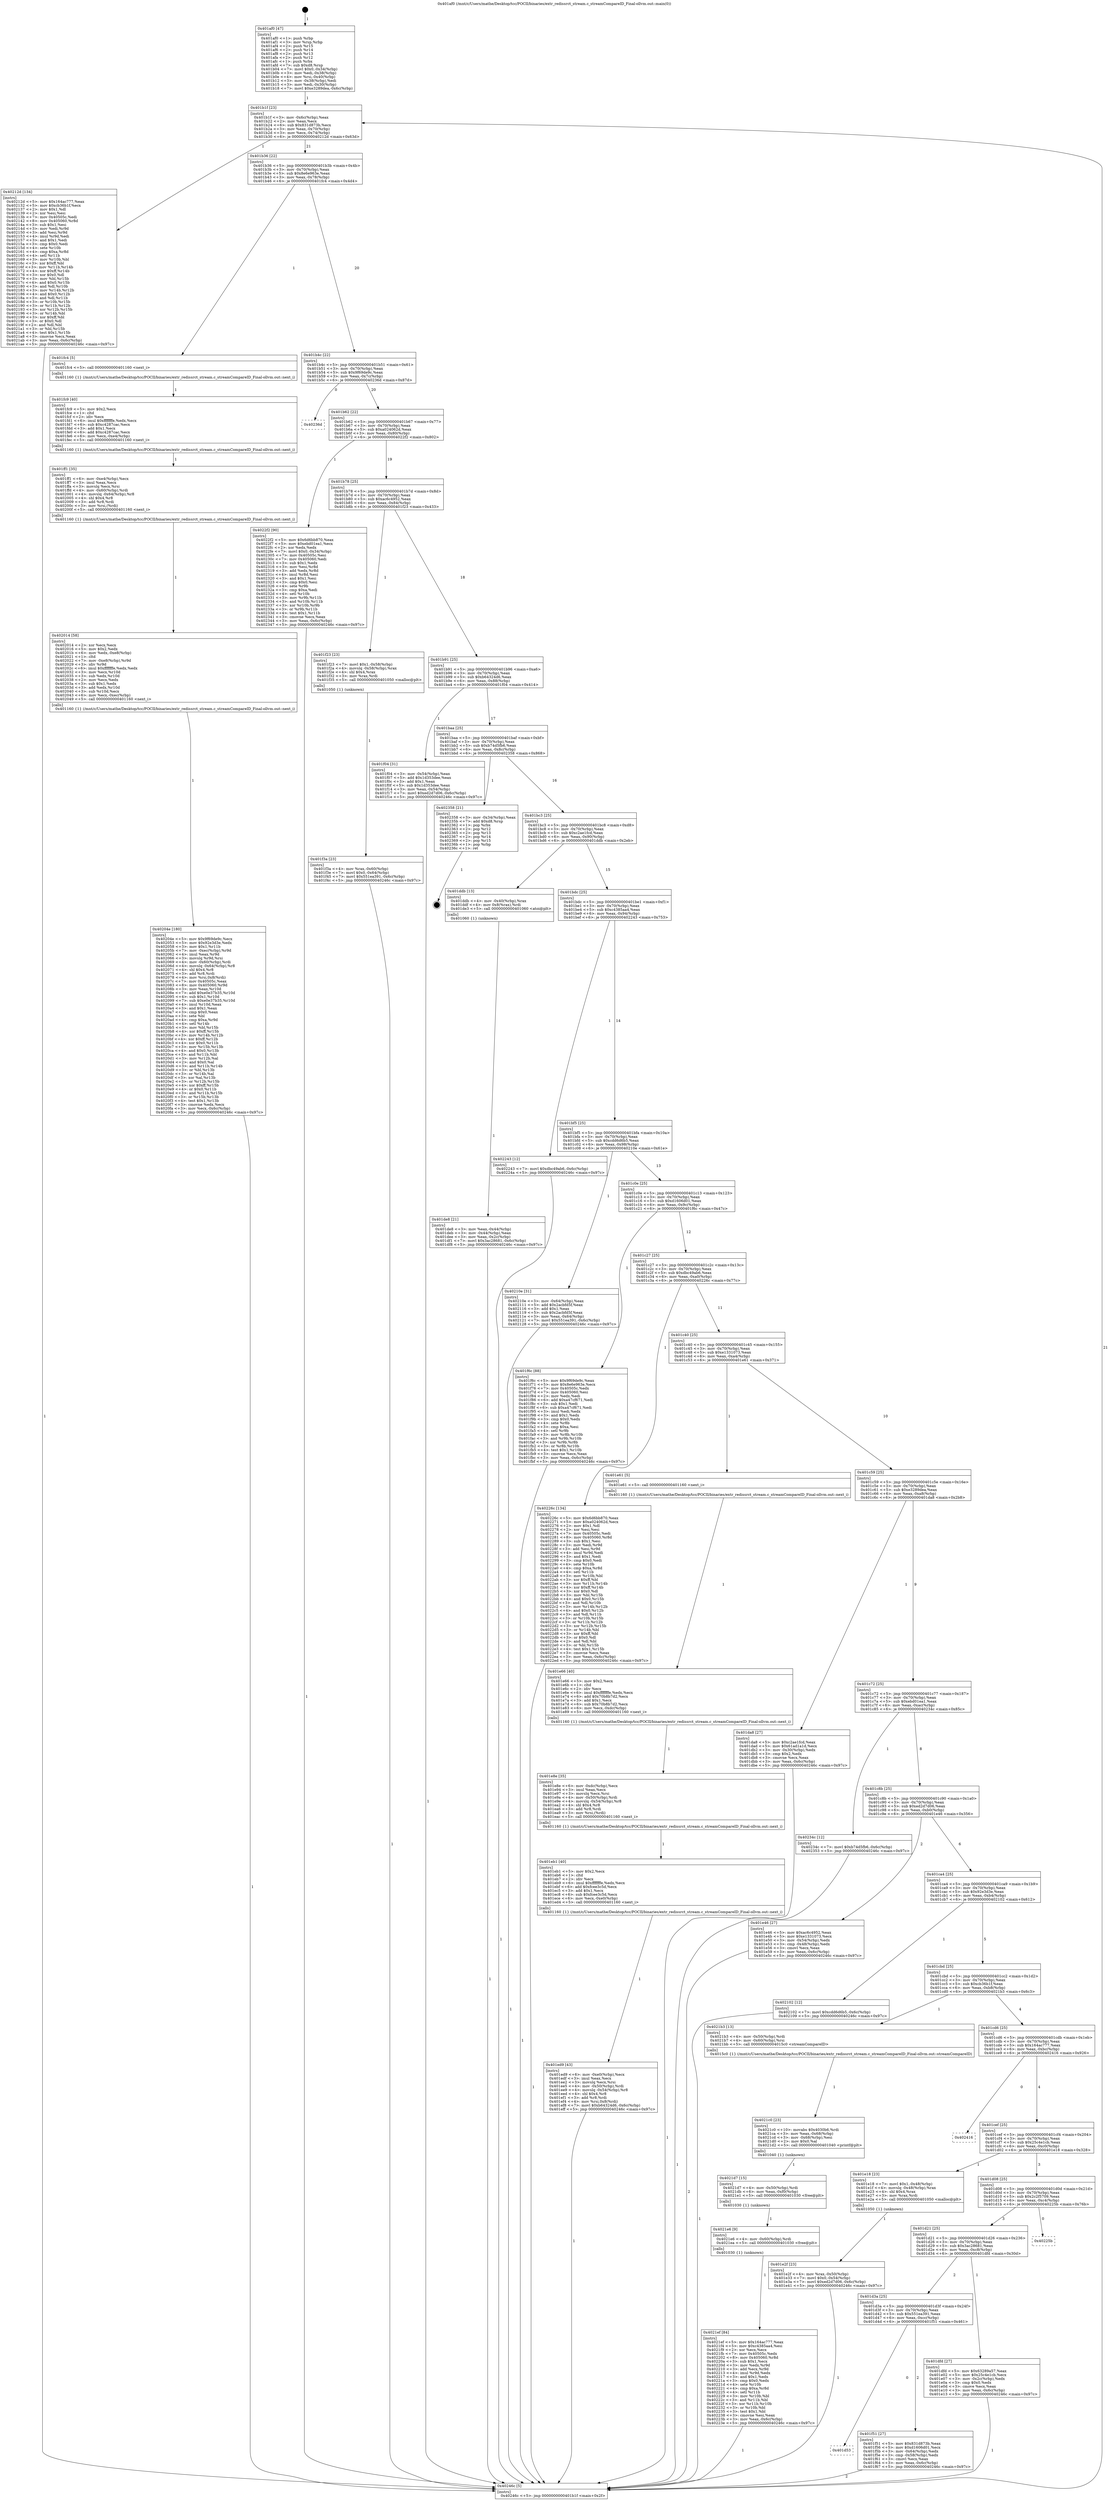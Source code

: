 digraph "0x401af0" {
  label = "0x401af0 (/mnt/c/Users/mathe/Desktop/tcc/POCII/binaries/extr_redissrct_stream.c_streamCompareID_Final-ollvm.out::main(0))"
  labelloc = "t"
  node[shape=record]

  Entry [label="",width=0.3,height=0.3,shape=circle,fillcolor=black,style=filled]
  "0x401b1f" [label="{
     0x401b1f [23]\l
     | [instrs]\l
     &nbsp;&nbsp;0x401b1f \<+3\>: mov -0x6c(%rbp),%eax\l
     &nbsp;&nbsp;0x401b22 \<+2\>: mov %eax,%ecx\l
     &nbsp;&nbsp;0x401b24 \<+6\>: sub $0x831d873b,%ecx\l
     &nbsp;&nbsp;0x401b2a \<+3\>: mov %eax,-0x70(%rbp)\l
     &nbsp;&nbsp;0x401b2d \<+3\>: mov %ecx,-0x74(%rbp)\l
     &nbsp;&nbsp;0x401b30 \<+6\>: je 000000000040212d \<main+0x63d\>\l
  }"]
  "0x40212d" [label="{
     0x40212d [134]\l
     | [instrs]\l
     &nbsp;&nbsp;0x40212d \<+5\>: mov $0x164ac777,%eax\l
     &nbsp;&nbsp;0x402132 \<+5\>: mov $0xcb36b1f,%ecx\l
     &nbsp;&nbsp;0x402137 \<+2\>: mov $0x1,%dl\l
     &nbsp;&nbsp;0x402139 \<+2\>: xor %esi,%esi\l
     &nbsp;&nbsp;0x40213b \<+7\>: mov 0x40505c,%edi\l
     &nbsp;&nbsp;0x402142 \<+8\>: mov 0x405060,%r8d\l
     &nbsp;&nbsp;0x40214a \<+3\>: sub $0x1,%esi\l
     &nbsp;&nbsp;0x40214d \<+3\>: mov %edi,%r9d\l
     &nbsp;&nbsp;0x402150 \<+3\>: add %esi,%r9d\l
     &nbsp;&nbsp;0x402153 \<+4\>: imul %r9d,%edi\l
     &nbsp;&nbsp;0x402157 \<+3\>: and $0x1,%edi\l
     &nbsp;&nbsp;0x40215a \<+3\>: cmp $0x0,%edi\l
     &nbsp;&nbsp;0x40215d \<+4\>: sete %r10b\l
     &nbsp;&nbsp;0x402161 \<+4\>: cmp $0xa,%r8d\l
     &nbsp;&nbsp;0x402165 \<+4\>: setl %r11b\l
     &nbsp;&nbsp;0x402169 \<+3\>: mov %r10b,%bl\l
     &nbsp;&nbsp;0x40216c \<+3\>: xor $0xff,%bl\l
     &nbsp;&nbsp;0x40216f \<+3\>: mov %r11b,%r14b\l
     &nbsp;&nbsp;0x402172 \<+4\>: xor $0xff,%r14b\l
     &nbsp;&nbsp;0x402176 \<+3\>: xor $0x0,%dl\l
     &nbsp;&nbsp;0x402179 \<+3\>: mov %bl,%r15b\l
     &nbsp;&nbsp;0x40217c \<+4\>: and $0x0,%r15b\l
     &nbsp;&nbsp;0x402180 \<+3\>: and %dl,%r10b\l
     &nbsp;&nbsp;0x402183 \<+3\>: mov %r14b,%r12b\l
     &nbsp;&nbsp;0x402186 \<+4\>: and $0x0,%r12b\l
     &nbsp;&nbsp;0x40218a \<+3\>: and %dl,%r11b\l
     &nbsp;&nbsp;0x40218d \<+3\>: or %r10b,%r15b\l
     &nbsp;&nbsp;0x402190 \<+3\>: or %r11b,%r12b\l
     &nbsp;&nbsp;0x402193 \<+3\>: xor %r12b,%r15b\l
     &nbsp;&nbsp;0x402196 \<+3\>: or %r14b,%bl\l
     &nbsp;&nbsp;0x402199 \<+3\>: xor $0xff,%bl\l
     &nbsp;&nbsp;0x40219c \<+3\>: or $0x0,%dl\l
     &nbsp;&nbsp;0x40219f \<+2\>: and %dl,%bl\l
     &nbsp;&nbsp;0x4021a1 \<+3\>: or %bl,%r15b\l
     &nbsp;&nbsp;0x4021a4 \<+4\>: test $0x1,%r15b\l
     &nbsp;&nbsp;0x4021a8 \<+3\>: cmovne %ecx,%eax\l
     &nbsp;&nbsp;0x4021ab \<+3\>: mov %eax,-0x6c(%rbp)\l
     &nbsp;&nbsp;0x4021ae \<+5\>: jmp 000000000040246c \<main+0x97c\>\l
  }"]
  "0x401b36" [label="{
     0x401b36 [22]\l
     | [instrs]\l
     &nbsp;&nbsp;0x401b36 \<+5\>: jmp 0000000000401b3b \<main+0x4b\>\l
     &nbsp;&nbsp;0x401b3b \<+3\>: mov -0x70(%rbp),%eax\l
     &nbsp;&nbsp;0x401b3e \<+5\>: sub $0x8e6e963e,%eax\l
     &nbsp;&nbsp;0x401b43 \<+3\>: mov %eax,-0x78(%rbp)\l
     &nbsp;&nbsp;0x401b46 \<+6\>: je 0000000000401fc4 \<main+0x4d4\>\l
  }"]
  Exit [label="",width=0.3,height=0.3,shape=circle,fillcolor=black,style=filled,peripheries=2]
  "0x401fc4" [label="{
     0x401fc4 [5]\l
     | [instrs]\l
     &nbsp;&nbsp;0x401fc4 \<+5\>: call 0000000000401160 \<next_i\>\l
     | [calls]\l
     &nbsp;&nbsp;0x401160 \{1\} (/mnt/c/Users/mathe/Desktop/tcc/POCII/binaries/extr_redissrct_stream.c_streamCompareID_Final-ollvm.out::next_i)\l
  }"]
  "0x401b4c" [label="{
     0x401b4c [22]\l
     | [instrs]\l
     &nbsp;&nbsp;0x401b4c \<+5\>: jmp 0000000000401b51 \<main+0x61\>\l
     &nbsp;&nbsp;0x401b51 \<+3\>: mov -0x70(%rbp),%eax\l
     &nbsp;&nbsp;0x401b54 \<+5\>: sub $0x9f69de9c,%eax\l
     &nbsp;&nbsp;0x401b59 \<+3\>: mov %eax,-0x7c(%rbp)\l
     &nbsp;&nbsp;0x401b5c \<+6\>: je 000000000040236d \<main+0x87d\>\l
  }"]
  "0x4021ef" [label="{
     0x4021ef [84]\l
     | [instrs]\l
     &nbsp;&nbsp;0x4021ef \<+5\>: mov $0x164ac777,%eax\l
     &nbsp;&nbsp;0x4021f4 \<+5\>: mov $0xc4385aa4,%esi\l
     &nbsp;&nbsp;0x4021f9 \<+2\>: xor %ecx,%ecx\l
     &nbsp;&nbsp;0x4021fb \<+7\>: mov 0x40505c,%edx\l
     &nbsp;&nbsp;0x402202 \<+8\>: mov 0x405060,%r8d\l
     &nbsp;&nbsp;0x40220a \<+3\>: sub $0x1,%ecx\l
     &nbsp;&nbsp;0x40220d \<+3\>: mov %edx,%r9d\l
     &nbsp;&nbsp;0x402210 \<+3\>: add %ecx,%r9d\l
     &nbsp;&nbsp;0x402213 \<+4\>: imul %r9d,%edx\l
     &nbsp;&nbsp;0x402217 \<+3\>: and $0x1,%edx\l
     &nbsp;&nbsp;0x40221a \<+3\>: cmp $0x0,%edx\l
     &nbsp;&nbsp;0x40221d \<+4\>: sete %r10b\l
     &nbsp;&nbsp;0x402221 \<+4\>: cmp $0xa,%r8d\l
     &nbsp;&nbsp;0x402225 \<+4\>: setl %r11b\l
     &nbsp;&nbsp;0x402229 \<+3\>: mov %r10b,%bl\l
     &nbsp;&nbsp;0x40222c \<+3\>: and %r11b,%bl\l
     &nbsp;&nbsp;0x40222f \<+3\>: xor %r11b,%r10b\l
     &nbsp;&nbsp;0x402232 \<+3\>: or %r10b,%bl\l
     &nbsp;&nbsp;0x402235 \<+3\>: test $0x1,%bl\l
     &nbsp;&nbsp;0x402238 \<+3\>: cmovne %esi,%eax\l
     &nbsp;&nbsp;0x40223b \<+3\>: mov %eax,-0x6c(%rbp)\l
     &nbsp;&nbsp;0x40223e \<+5\>: jmp 000000000040246c \<main+0x97c\>\l
  }"]
  "0x40236d" [label="{
     0x40236d\l
  }", style=dashed]
  "0x401b62" [label="{
     0x401b62 [22]\l
     | [instrs]\l
     &nbsp;&nbsp;0x401b62 \<+5\>: jmp 0000000000401b67 \<main+0x77\>\l
     &nbsp;&nbsp;0x401b67 \<+3\>: mov -0x70(%rbp),%eax\l
     &nbsp;&nbsp;0x401b6a \<+5\>: sub $0xa024062d,%eax\l
     &nbsp;&nbsp;0x401b6f \<+3\>: mov %eax,-0x80(%rbp)\l
     &nbsp;&nbsp;0x401b72 \<+6\>: je 00000000004022f2 \<main+0x802\>\l
  }"]
  "0x4021e6" [label="{
     0x4021e6 [9]\l
     | [instrs]\l
     &nbsp;&nbsp;0x4021e6 \<+4\>: mov -0x60(%rbp),%rdi\l
     &nbsp;&nbsp;0x4021ea \<+5\>: call 0000000000401030 \<free@plt\>\l
     | [calls]\l
     &nbsp;&nbsp;0x401030 \{1\} (unknown)\l
  }"]
  "0x4022f2" [label="{
     0x4022f2 [90]\l
     | [instrs]\l
     &nbsp;&nbsp;0x4022f2 \<+5\>: mov $0x6d6bb870,%eax\l
     &nbsp;&nbsp;0x4022f7 \<+5\>: mov $0xebd01ea1,%ecx\l
     &nbsp;&nbsp;0x4022fc \<+2\>: xor %edx,%edx\l
     &nbsp;&nbsp;0x4022fe \<+7\>: movl $0x0,-0x34(%rbp)\l
     &nbsp;&nbsp;0x402305 \<+7\>: mov 0x40505c,%esi\l
     &nbsp;&nbsp;0x40230c \<+7\>: mov 0x405060,%edi\l
     &nbsp;&nbsp;0x402313 \<+3\>: sub $0x1,%edx\l
     &nbsp;&nbsp;0x402316 \<+3\>: mov %esi,%r8d\l
     &nbsp;&nbsp;0x402319 \<+3\>: add %edx,%r8d\l
     &nbsp;&nbsp;0x40231c \<+4\>: imul %r8d,%esi\l
     &nbsp;&nbsp;0x402320 \<+3\>: and $0x1,%esi\l
     &nbsp;&nbsp;0x402323 \<+3\>: cmp $0x0,%esi\l
     &nbsp;&nbsp;0x402326 \<+4\>: sete %r9b\l
     &nbsp;&nbsp;0x40232a \<+3\>: cmp $0xa,%edi\l
     &nbsp;&nbsp;0x40232d \<+4\>: setl %r10b\l
     &nbsp;&nbsp;0x402331 \<+3\>: mov %r9b,%r11b\l
     &nbsp;&nbsp;0x402334 \<+3\>: and %r10b,%r11b\l
     &nbsp;&nbsp;0x402337 \<+3\>: xor %r10b,%r9b\l
     &nbsp;&nbsp;0x40233a \<+3\>: or %r9b,%r11b\l
     &nbsp;&nbsp;0x40233d \<+4\>: test $0x1,%r11b\l
     &nbsp;&nbsp;0x402341 \<+3\>: cmovne %ecx,%eax\l
     &nbsp;&nbsp;0x402344 \<+3\>: mov %eax,-0x6c(%rbp)\l
     &nbsp;&nbsp;0x402347 \<+5\>: jmp 000000000040246c \<main+0x97c\>\l
  }"]
  "0x401b78" [label="{
     0x401b78 [25]\l
     | [instrs]\l
     &nbsp;&nbsp;0x401b78 \<+5\>: jmp 0000000000401b7d \<main+0x8d\>\l
     &nbsp;&nbsp;0x401b7d \<+3\>: mov -0x70(%rbp),%eax\l
     &nbsp;&nbsp;0x401b80 \<+5\>: sub $0xac6c4952,%eax\l
     &nbsp;&nbsp;0x401b85 \<+6\>: mov %eax,-0x84(%rbp)\l
     &nbsp;&nbsp;0x401b8b \<+6\>: je 0000000000401f23 \<main+0x433\>\l
  }"]
  "0x4021d7" [label="{
     0x4021d7 [15]\l
     | [instrs]\l
     &nbsp;&nbsp;0x4021d7 \<+4\>: mov -0x50(%rbp),%rdi\l
     &nbsp;&nbsp;0x4021db \<+6\>: mov %eax,-0xf0(%rbp)\l
     &nbsp;&nbsp;0x4021e1 \<+5\>: call 0000000000401030 \<free@plt\>\l
     | [calls]\l
     &nbsp;&nbsp;0x401030 \{1\} (unknown)\l
  }"]
  "0x401f23" [label="{
     0x401f23 [23]\l
     | [instrs]\l
     &nbsp;&nbsp;0x401f23 \<+7\>: movl $0x1,-0x58(%rbp)\l
     &nbsp;&nbsp;0x401f2a \<+4\>: movslq -0x58(%rbp),%rax\l
     &nbsp;&nbsp;0x401f2e \<+4\>: shl $0x4,%rax\l
     &nbsp;&nbsp;0x401f32 \<+3\>: mov %rax,%rdi\l
     &nbsp;&nbsp;0x401f35 \<+5\>: call 0000000000401050 \<malloc@plt\>\l
     | [calls]\l
     &nbsp;&nbsp;0x401050 \{1\} (unknown)\l
  }"]
  "0x401b91" [label="{
     0x401b91 [25]\l
     | [instrs]\l
     &nbsp;&nbsp;0x401b91 \<+5\>: jmp 0000000000401b96 \<main+0xa6\>\l
     &nbsp;&nbsp;0x401b96 \<+3\>: mov -0x70(%rbp),%eax\l
     &nbsp;&nbsp;0x401b99 \<+5\>: sub $0xb64324d6,%eax\l
     &nbsp;&nbsp;0x401b9e \<+6\>: mov %eax,-0x88(%rbp)\l
     &nbsp;&nbsp;0x401ba4 \<+6\>: je 0000000000401f04 \<main+0x414\>\l
  }"]
  "0x4021c0" [label="{
     0x4021c0 [23]\l
     | [instrs]\l
     &nbsp;&nbsp;0x4021c0 \<+10\>: movabs $0x4030b6,%rdi\l
     &nbsp;&nbsp;0x4021ca \<+3\>: mov %eax,-0x68(%rbp)\l
     &nbsp;&nbsp;0x4021cd \<+3\>: mov -0x68(%rbp),%esi\l
     &nbsp;&nbsp;0x4021d0 \<+2\>: mov $0x0,%al\l
     &nbsp;&nbsp;0x4021d2 \<+5\>: call 0000000000401040 \<printf@plt\>\l
     | [calls]\l
     &nbsp;&nbsp;0x401040 \{1\} (unknown)\l
  }"]
  "0x401f04" [label="{
     0x401f04 [31]\l
     | [instrs]\l
     &nbsp;&nbsp;0x401f04 \<+3\>: mov -0x54(%rbp),%eax\l
     &nbsp;&nbsp;0x401f07 \<+5\>: add $0x1d353dee,%eax\l
     &nbsp;&nbsp;0x401f0c \<+3\>: add $0x1,%eax\l
     &nbsp;&nbsp;0x401f0f \<+5\>: sub $0x1d353dee,%eax\l
     &nbsp;&nbsp;0x401f14 \<+3\>: mov %eax,-0x54(%rbp)\l
     &nbsp;&nbsp;0x401f17 \<+7\>: movl $0xed2d7d06,-0x6c(%rbp)\l
     &nbsp;&nbsp;0x401f1e \<+5\>: jmp 000000000040246c \<main+0x97c\>\l
  }"]
  "0x401baa" [label="{
     0x401baa [25]\l
     | [instrs]\l
     &nbsp;&nbsp;0x401baa \<+5\>: jmp 0000000000401baf \<main+0xbf\>\l
     &nbsp;&nbsp;0x401baf \<+3\>: mov -0x70(%rbp),%eax\l
     &nbsp;&nbsp;0x401bb2 \<+5\>: sub $0xb74d5fb6,%eax\l
     &nbsp;&nbsp;0x401bb7 \<+6\>: mov %eax,-0x8c(%rbp)\l
     &nbsp;&nbsp;0x401bbd \<+6\>: je 0000000000402358 \<main+0x868\>\l
  }"]
  "0x40204e" [label="{
     0x40204e [180]\l
     | [instrs]\l
     &nbsp;&nbsp;0x40204e \<+5\>: mov $0x9f69de9c,%ecx\l
     &nbsp;&nbsp;0x402053 \<+5\>: mov $0x92e3d3e,%edx\l
     &nbsp;&nbsp;0x402058 \<+3\>: mov $0x1,%r11b\l
     &nbsp;&nbsp;0x40205b \<+7\>: mov -0xec(%rbp),%r9d\l
     &nbsp;&nbsp;0x402062 \<+4\>: imul %eax,%r9d\l
     &nbsp;&nbsp;0x402066 \<+3\>: movslq %r9d,%rsi\l
     &nbsp;&nbsp;0x402069 \<+4\>: mov -0x60(%rbp),%rdi\l
     &nbsp;&nbsp;0x40206d \<+4\>: movslq -0x64(%rbp),%r8\l
     &nbsp;&nbsp;0x402071 \<+4\>: shl $0x4,%r8\l
     &nbsp;&nbsp;0x402075 \<+3\>: add %r8,%rdi\l
     &nbsp;&nbsp;0x402078 \<+4\>: mov %rsi,0x8(%rdi)\l
     &nbsp;&nbsp;0x40207c \<+7\>: mov 0x40505c,%eax\l
     &nbsp;&nbsp;0x402083 \<+8\>: mov 0x405060,%r9d\l
     &nbsp;&nbsp;0x40208b \<+3\>: mov %eax,%r10d\l
     &nbsp;&nbsp;0x40208e \<+7\>: add $0xe0e37b35,%r10d\l
     &nbsp;&nbsp;0x402095 \<+4\>: sub $0x1,%r10d\l
     &nbsp;&nbsp;0x402099 \<+7\>: sub $0xe0e37b35,%r10d\l
     &nbsp;&nbsp;0x4020a0 \<+4\>: imul %r10d,%eax\l
     &nbsp;&nbsp;0x4020a4 \<+3\>: and $0x1,%eax\l
     &nbsp;&nbsp;0x4020a7 \<+3\>: cmp $0x0,%eax\l
     &nbsp;&nbsp;0x4020aa \<+3\>: sete %bl\l
     &nbsp;&nbsp;0x4020ad \<+4\>: cmp $0xa,%r9d\l
     &nbsp;&nbsp;0x4020b1 \<+4\>: setl %r14b\l
     &nbsp;&nbsp;0x4020b5 \<+3\>: mov %bl,%r15b\l
     &nbsp;&nbsp;0x4020b8 \<+4\>: xor $0xff,%r15b\l
     &nbsp;&nbsp;0x4020bc \<+3\>: mov %r14b,%r12b\l
     &nbsp;&nbsp;0x4020bf \<+4\>: xor $0xff,%r12b\l
     &nbsp;&nbsp;0x4020c3 \<+4\>: xor $0x0,%r11b\l
     &nbsp;&nbsp;0x4020c7 \<+3\>: mov %r15b,%r13b\l
     &nbsp;&nbsp;0x4020ca \<+4\>: and $0x0,%r13b\l
     &nbsp;&nbsp;0x4020ce \<+3\>: and %r11b,%bl\l
     &nbsp;&nbsp;0x4020d1 \<+3\>: mov %r12b,%al\l
     &nbsp;&nbsp;0x4020d4 \<+2\>: and $0x0,%al\l
     &nbsp;&nbsp;0x4020d6 \<+3\>: and %r11b,%r14b\l
     &nbsp;&nbsp;0x4020d9 \<+3\>: or %bl,%r13b\l
     &nbsp;&nbsp;0x4020dc \<+3\>: or %r14b,%al\l
     &nbsp;&nbsp;0x4020df \<+3\>: xor %al,%r13b\l
     &nbsp;&nbsp;0x4020e2 \<+3\>: or %r12b,%r15b\l
     &nbsp;&nbsp;0x4020e5 \<+4\>: xor $0xff,%r15b\l
     &nbsp;&nbsp;0x4020e9 \<+4\>: or $0x0,%r11b\l
     &nbsp;&nbsp;0x4020ed \<+3\>: and %r11b,%r15b\l
     &nbsp;&nbsp;0x4020f0 \<+3\>: or %r15b,%r13b\l
     &nbsp;&nbsp;0x4020f3 \<+4\>: test $0x1,%r13b\l
     &nbsp;&nbsp;0x4020f7 \<+3\>: cmovne %edx,%ecx\l
     &nbsp;&nbsp;0x4020fa \<+3\>: mov %ecx,-0x6c(%rbp)\l
     &nbsp;&nbsp;0x4020fd \<+5\>: jmp 000000000040246c \<main+0x97c\>\l
  }"]
  "0x402358" [label="{
     0x402358 [21]\l
     | [instrs]\l
     &nbsp;&nbsp;0x402358 \<+3\>: mov -0x34(%rbp),%eax\l
     &nbsp;&nbsp;0x40235b \<+7\>: add $0xd8,%rsp\l
     &nbsp;&nbsp;0x402362 \<+1\>: pop %rbx\l
     &nbsp;&nbsp;0x402363 \<+2\>: pop %r12\l
     &nbsp;&nbsp;0x402365 \<+2\>: pop %r13\l
     &nbsp;&nbsp;0x402367 \<+2\>: pop %r14\l
     &nbsp;&nbsp;0x402369 \<+2\>: pop %r15\l
     &nbsp;&nbsp;0x40236b \<+1\>: pop %rbp\l
     &nbsp;&nbsp;0x40236c \<+1\>: ret\l
  }"]
  "0x401bc3" [label="{
     0x401bc3 [25]\l
     | [instrs]\l
     &nbsp;&nbsp;0x401bc3 \<+5\>: jmp 0000000000401bc8 \<main+0xd8\>\l
     &nbsp;&nbsp;0x401bc8 \<+3\>: mov -0x70(%rbp),%eax\l
     &nbsp;&nbsp;0x401bcb \<+5\>: sub $0xc2ae1fcd,%eax\l
     &nbsp;&nbsp;0x401bd0 \<+6\>: mov %eax,-0x90(%rbp)\l
     &nbsp;&nbsp;0x401bd6 \<+6\>: je 0000000000401ddb \<main+0x2eb\>\l
  }"]
  "0x402014" [label="{
     0x402014 [58]\l
     | [instrs]\l
     &nbsp;&nbsp;0x402014 \<+2\>: xor %ecx,%ecx\l
     &nbsp;&nbsp;0x402016 \<+5\>: mov $0x2,%edx\l
     &nbsp;&nbsp;0x40201b \<+6\>: mov %edx,-0xe8(%rbp)\l
     &nbsp;&nbsp;0x402021 \<+1\>: cltd\l
     &nbsp;&nbsp;0x402022 \<+7\>: mov -0xe8(%rbp),%r9d\l
     &nbsp;&nbsp;0x402029 \<+3\>: idiv %r9d\l
     &nbsp;&nbsp;0x40202c \<+6\>: imul $0xfffffffe,%edx,%edx\l
     &nbsp;&nbsp;0x402032 \<+3\>: mov %ecx,%r10d\l
     &nbsp;&nbsp;0x402035 \<+3\>: sub %edx,%r10d\l
     &nbsp;&nbsp;0x402038 \<+2\>: mov %ecx,%edx\l
     &nbsp;&nbsp;0x40203a \<+3\>: sub $0x1,%edx\l
     &nbsp;&nbsp;0x40203d \<+3\>: add %edx,%r10d\l
     &nbsp;&nbsp;0x402040 \<+3\>: sub %r10d,%ecx\l
     &nbsp;&nbsp;0x402043 \<+6\>: mov %ecx,-0xec(%rbp)\l
     &nbsp;&nbsp;0x402049 \<+5\>: call 0000000000401160 \<next_i\>\l
     | [calls]\l
     &nbsp;&nbsp;0x401160 \{1\} (/mnt/c/Users/mathe/Desktop/tcc/POCII/binaries/extr_redissrct_stream.c_streamCompareID_Final-ollvm.out::next_i)\l
  }"]
  "0x401ddb" [label="{
     0x401ddb [13]\l
     | [instrs]\l
     &nbsp;&nbsp;0x401ddb \<+4\>: mov -0x40(%rbp),%rax\l
     &nbsp;&nbsp;0x401ddf \<+4\>: mov 0x8(%rax),%rdi\l
     &nbsp;&nbsp;0x401de3 \<+5\>: call 0000000000401060 \<atoi@plt\>\l
     | [calls]\l
     &nbsp;&nbsp;0x401060 \{1\} (unknown)\l
  }"]
  "0x401bdc" [label="{
     0x401bdc [25]\l
     | [instrs]\l
     &nbsp;&nbsp;0x401bdc \<+5\>: jmp 0000000000401be1 \<main+0xf1\>\l
     &nbsp;&nbsp;0x401be1 \<+3\>: mov -0x70(%rbp),%eax\l
     &nbsp;&nbsp;0x401be4 \<+5\>: sub $0xc4385aa4,%eax\l
     &nbsp;&nbsp;0x401be9 \<+6\>: mov %eax,-0x94(%rbp)\l
     &nbsp;&nbsp;0x401bef \<+6\>: je 0000000000402243 \<main+0x753\>\l
  }"]
  "0x401ff1" [label="{
     0x401ff1 [35]\l
     | [instrs]\l
     &nbsp;&nbsp;0x401ff1 \<+6\>: mov -0xe4(%rbp),%ecx\l
     &nbsp;&nbsp;0x401ff7 \<+3\>: imul %eax,%ecx\l
     &nbsp;&nbsp;0x401ffa \<+3\>: movslq %ecx,%rsi\l
     &nbsp;&nbsp;0x401ffd \<+4\>: mov -0x60(%rbp),%rdi\l
     &nbsp;&nbsp;0x402001 \<+4\>: movslq -0x64(%rbp),%r8\l
     &nbsp;&nbsp;0x402005 \<+4\>: shl $0x4,%r8\l
     &nbsp;&nbsp;0x402009 \<+3\>: add %r8,%rdi\l
     &nbsp;&nbsp;0x40200c \<+3\>: mov %rsi,(%rdi)\l
     &nbsp;&nbsp;0x40200f \<+5\>: call 0000000000401160 \<next_i\>\l
     | [calls]\l
     &nbsp;&nbsp;0x401160 \{1\} (/mnt/c/Users/mathe/Desktop/tcc/POCII/binaries/extr_redissrct_stream.c_streamCompareID_Final-ollvm.out::next_i)\l
  }"]
  "0x402243" [label="{
     0x402243 [12]\l
     | [instrs]\l
     &nbsp;&nbsp;0x402243 \<+7\>: movl $0xdbc49ab6,-0x6c(%rbp)\l
     &nbsp;&nbsp;0x40224a \<+5\>: jmp 000000000040246c \<main+0x97c\>\l
  }"]
  "0x401bf5" [label="{
     0x401bf5 [25]\l
     | [instrs]\l
     &nbsp;&nbsp;0x401bf5 \<+5\>: jmp 0000000000401bfa \<main+0x10a\>\l
     &nbsp;&nbsp;0x401bfa \<+3\>: mov -0x70(%rbp),%eax\l
     &nbsp;&nbsp;0x401bfd \<+5\>: sub $0xcdd6d6b5,%eax\l
     &nbsp;&nbsp;0x401c02 \<+6\>: mov %eax,-0x98(%rbp)\l
     &nbsp;&nbsp;0x401c08 \<+6\>: je 000000000040210e \<main+0x61e\>\l
  }"]
  "0x401fc9" [label="{
     0x401fc9 [40]\l
     | [instrs]\l
     &nbsp;&nbsp;0x401fc9 \<+5\>: mov $0x2,%ecx\l
     &nbsp;&nbsp;0x401fce \<+1\>: cltd\l
     &nbsp;&nbsp;0x401fcf \<+2\>: idiv %ecx\l
     &nbsp;&nbsp;0x401fd1 \<+6\>: imul $0xfffffffe,%edx,%ecx\l
     &nbsp;&nbsp;0x401fd7 \<+6\>: sub $0xc4287cac,%ecx\l
     &nbsp;&nbsp;0x401fdd \<+3\>: add $0x1,%ecx\l
     &nbsp;&nbsp;0x401fe0 \<+6\>: add $0xc4287cac,%ecx\l
     &nbsp;&nbsp;0x401fe6 \<+6\>: mov %ecx,-0xe4(%rbp)\l
     &nbsp;&nbsp;0x401fec \<+5\>: call 0000000000401160 \<next_i\>\l
     | [calls]\l
     &nbsp;&nbsp;0x401160 \{1\} (/mnt/c/Users/mathe/Desktop/tcc/POCII/binaries/extr_redissrct_stream.c_streamCompareID_Final-ollvm.out::next_i)\l
  }"]
  "0x40210e" [label="{
     0x40210e [31]\l
     | [instrs]\l
     &nbsp;&nbsp;0x40210e \<+3\>: mov -0x64(%rbp),%eax\l
     &nbsp;&nbsp;0x402111 \<+5\>: add $0x2acbfd5f,%eax\l
     &nbsp;&nbsp;0x402116 \<+3\>: add $0x1,%eax\l
     &nbsp;&nbsp;0x402119 \<+5\>: sub $0x2acbfd5f,%eax\l
     &nbsp;&nbsp;0x40211e \<+3\>: mov %eax,-0x64(%rbp)\l
     &nbsp;&nbsp;0x402121 \<+7\>: movl $0x551ea391,-0x6c(%rbp)\l
     &nbsp;&nbsp;0x402128 \<+5\>: jmp 000000000040246c \<main+0x97c\>\l
  }"]
  "0x401c0e" [label="{
     0x401c0e [25]\l
     | [instrs]\l
     &nbsp;&nbsp;0x401c0e \<+5\>: jmp 0000000000401c13 \<main+0x123\>\l
     &nbsp;&nbsp;0x401c13 \<+3\>: mov -0x70(%rbp),%eax\l
     &nbsp;&nbsp;0x401c16 \<+5\>: sub $0xd1606d01,%eax\l
     &nbsp;&nbsp;0x401c1b \<+6\>: mov %eax,-0x9c(%rbp)\l
     &nbsp;&nbsp;0x401c21 \<+6\>: je 0000000000401f6c \<main+0x47c\>\l
  }"]
  "0x401d53" [label="{
     0x401d53\l
  }", style=dashed]
  "0x401f6c" [label="{
     0x401f6c [88]\l
     | [instrs]\l
     &nbsp;&nbsp;0x401f6c \<+5\>: mov $0x9f69de9c,%eax\l
     &nbsp;&nbsp;0x401f71 \<+5\>: mov $0x8e6e963e,%ecx\l
     &nbsp;&nbsp;0x401f76 \<+7\>: mov 0x40505c,%edx\l
     &nbsp;&nbsp;0x401f7d \<+7\>: mov 0x405060,%esi\l
     &nbsp;&nbsp;0x401f84 \<+2\>: mov %edx,%edi\l
     &nbsp;&nbsp;0x401f86 \<+6\>: add $0xa47cf671,%edi\l
     &nbsp;&nbsp;0x401f8c \<+3\>: sub $0x1,%edi\l
     &nbsp;&nbsp;0x401f8f \<+6\>: sub $0xa47cf671,%edi\l
     &nbsp;&nbsp;0x401f95 \<+3\>: imul %edi,%edx\l
     &nbsp;&nbsp;0x401f98 \<+3\>: and $0x1,%edx\l
     &nbsp;&nbsp;0x401f9b \<+3\>: cmp $0x0,%edx\l
     &nbsp;&nbsp;0x401f9e \<+4\>: sete %r8b\l
     &nbsp;&nbsp;0x401fa2 \<+3\>: cmp $0xa,%esi\l
     &nbsp;&nbsp;0x401fa5 \<+4\>: setl %r9b\l
     &nbsp;&nbsp;0x401fa9 \<+3\>: mov %r8b,%r10b\l
     &nbsp;&nbsp;0x401fac \<+3\>: and %r9b,%r10b\l
     &nbsp;&nbsp;0x401faf \<+3\>: xor %r9b,%r8b\l
     &nbsp;&nbsp;0x401fb2 \<+3\>: or %r8b,%r10b\l
     &nbsp;&nbsp;0x401fb5 \<+4\>: test $0x1,%r10b\l
     &nbsp;&nbsp;0x401fb9 \<+3\>: cmovne %ecx,%eax\l
     &nbsp;&nbsp;0x401fbc \<+3\>: mov %eax,-0x6c(%rbp)\l
     &nbsp;&nbsp;0x401fbf \<+5\>: jmp 000000000040246c \<main+0x97c\>\l
  }"]
  "0x401c27" [label="{
     0x401c27 [25]\l
     | [instrs]\l
     &nbsp;&nbsp;0x401c27 \<+5\>: jmp 0000000000401c2c \<main+0x13c\>\l
     &nbsp;&nbsp;0x401c2c \<+3\>: mov -0x70(%rbp),%eax\l
     &nbsp;&nbsp;0x401c2f \<+5\>: sub $0xdbc49ab6,%eax\l
     &nbsp;&nbsp;0x401c34 \<+6\>: mov %eax,-0xa0(%rbp)\l
     &nbsp;&nbsp;0x401c3a \<+6\>: je 000000000040226c \<main+0x77c\>\l
  }"]
  "0x401f51" [label="{
     0x401f51 [27]\l
     | [instrs]\l
     &nbsp;&nbsp;0x401f51 \<+5\>: mov $0x831d873b,%eax\l
     &nbsp;&nbsp;0x401f56 \<+5\>: mov $0xd1606d01,%ecx\l
     &nbsp;&nbsp;0x401f5b \<+3\>: mov -0x64(%rbp),%edx\l
     &nbsp;&nbsp;0x401f5e \<+3\>: cmp -0x58(%rbp),%edx\l
     &nbsp;&nbsp;0x401f61 \<+3\>: cmovl %ecx,%eax\l
     &nbsp;&nbsp;0x401f64 \<+3\>: mov %eax,-0x6c(%rbp)\l
     &nbsp;&nbsp;0x401f67 \<+5\>: jmp 000000000040246c \<main+0x97c\>\l
  }"]
  "0x40226c" [label="{
     0x40226c [134]\l
     | [instrs]\l
     &nbsp;&nbsp;0x40226c \<+5\>: mov $0x6d6bb870,%eax\l
     &nbsp;&nbsp;0x402271 \<+5\>: mov $0xa024062d,%ecx\l
     &nbsp;&nbsp;0x402276 \<+2\>: mov $0x1,%dl\l
     &nbsp;&nbsp;0x402278 \<+2\>: xor %esi,%esi\l
     &nbsp;&nbsp;0x40227a \<+7\>: mov 0x40505c,%edi\l
     &nbsp;&nbsp;0x402281 \<+8\>: mov 0x405060,%r8d\l
     &nbsp;&nbsp;0x402289 \<+3\>: sub $0x1,%esi\l
     &nbsp;&nbsp;0x40228c \<+3\>: mov %edi,%r9d\l
     &nbsp;&nbsp;0x40228f \<+3\>: add %esi,%r9d\l
     &nbsp;&nbsp;0x402292 \<+4\>: imul %r9d,%edi\l
     &nbsp;&nbsp;0x402296 \<+3\>: and $0x1,%edi\l
     &nbsp;&nbsp;0x402299 \<+3\>: cmp $0x0,%edi\l
     &nbsp;&nbsp;0x40229c \<+4\>: sete %r10b\l
     &nbsp;&nbsp;0x4022a0 \<+4\>: cmp $0xa,%r8d\l
     &nbsp;&nbsp;0x4022a4 \<+4\>: setl %r11b\l
     &nbsp;&nbsp;0x4022a8 \<+3\>: mov %r10b,%bl\l
     &nbsp;&nbsp;0x4022ab \<+3\>: xor $0xff,%bl\l
     &nbsp;&nbsp;0x4022ae \<+3\>: mov %r11b,%r14b\l
     &nbsp;&nbsp;0x4022b1 \<+4\>: xor $0xff,%r14b\l
     &nbsp;&nbsp;0x4022b5 \<+3\>: xor $0x0,%dl\l
     &nbsp;&nbsp;0x4022b8 \<+3\>: mov %bl,%r15b\l
     &nbsp;&nbsp;0x4022bb \<+4\>: and $0x0,%r15b\l
     &nbsp;&nbsp;0x4022bf \<+3\>: and %dl,%r10b\l
     &nbsp;&nbsp;0x4022c2 \<+3\>: mov %r14b,%r12b\l
     &nbsp;&nbsp;0x4022c5 \<+4\>: and $0x0,%r12b\l
     &nbsp;&nbsp;0x4022c9 \<+3\>: and %dl,%r11b\l
     &nbsp;&nbsp;0x4022cc \<+3\>: or %r10b,%r15b\l
     &nbsp;&nbsp;0x4022cf \<+3\>: or %r11b,%r12b\l
     &nbsp;&nbsp;0x4022d2 \<+3\>: xor %r12b,%r15b\l
     &nbsp;&nbsp;0x4022d5 \<+3\>: or %r14b,%bl\l
     &nbsp;&nbsp;0x4022d8 \<+3\>: xor $0xff,%bl\l
     &nbsp;&nbsp;0x4022db \<+3\>: or $0x0,%dl\l
     &nbsp;&nbsp;0x4022de \<+2\>: and %dl,%bl\l
     &nbsp;&nbsp;0x4022e0 \<+3\>: or %bl,%r15b\l
     &nbsp;&nbsp;0x4022e3 \<+4\>: test $0x1,%r15b\l
     &nbsp;&nbsp;0x4022e7 \<+3\>: cmovne %ecx,%eax\l
     &nbsp;&nbsp;0x4022ea \<+3\>: mov %eax,-0x6c(%rbp)\l
     &nbsp;&nbsp;0x4022ed \<+5\>: jmp 000000000040246c \<main+0x97c\>\l
  }"]
  "0x401c40" [label="{
     0x401c40 [25]\l
     | [instrs]\l
     &nbsp;&nbsp;0x401c40 \<+5\>: jmp 0000000000401c45 \<main+0x155\>\l
     &nbsp;&nbsp;0x401c45 \<+3\>: mov -0x70(%rbp),%eax\l
     &nbsp;&nbsp;0x401c48 \<+5\>: sub $0xe1331073,%eax\l
     &nbsp;&nbsp;0x401c4d \<+6\>: mov %eax,-0xa4(%rbp)\l
     &nbsp;&nbsp;0x401c53 \<+6\>: je 0000000000401e61 \<main+0x371\>\l
  }"]
  "0x401f3a" [label="{
     0x401f3a [23]\l
     | [instrs]\l
     &nbsp;&nbsp;0x401f3a \<+4\>: mov %rax,-0x60(%rbp)\l
     &nbsp;&nbsp;0x401f3e \<+7\>: movl $0x0,-0x64(%rbp)\l
     &nbsp;&nbsp;0x401f45 \<+7\>: movl $0x551ea391,-0x6c(%rbp)\l
     &nbsp;&nbsp;0x401f4c \<+5\>: jmp 000000000040246c \<main+0x97c\>\l
  }"]
  "0x401e61" [label="{
     0x401e61 [5]\l
     | [instrs]\l
     &nbsp;&nbsp;0x401e61 \<+5\>: call 0000000000401160 \<next_i\>\l
     | [calls]\l
     &nbsp;&nbsp;0x401160 \{1\} (/mnt/c/Users/mathe/Desktop/tcc/POCII/binaries/extr_redissrct_stream.c_streamCompareID_Final-ollvm.out::next_i)\l
  }"]
  "0x401c59" [label="{
     0x401c59 [25]\l
     | [instrs]\l
     &nbsp;&nbsp;0x401c59 \<+5\>: jmp 0000000000401c5e \<main+0x16e\>\l
     &nbsp;&nbsp;0x401c5e \<+3\>: mov -0x70(%rbp),%eax\l
     &nbsp;&nbsp;0x401c61 \<+5\>: sub $0xe3289dea,%eax\l
     &nbsp;&nbsp;0x401c66 \<+6\>: mov %eax,-0xa8(%rbp)\l
     &nbsp;&nbsp;0x401c6c \<+6\>: je 0000000000401da8 \<main+0x2b8\>\l
  }"]
  "0x401ed9" [label="{
     0x401ed9 [43]\l
     | [instrs]\l
     &nbsp;&nbsp;0x401ed9 \<+6\>: mov -0xe0(%rbp),%ecx\l
     &nbsp;&nbsp;0x401edf \<+3\>: imul %eax,%ecx\l
     &nbsp;&nbsp;0x401ee2 \<+3\>: movslq %ecx,%rsi\l
     &nbsp;&nbsp;0x401ee5 \<+4\>: mov -0x50(%rbp),%rdi\l
     &nbsp;&nbsp;0x401ee9 \<+4\>: movslq -0x54(%rbp),%r8\l
     &nbsp;&nbsp;0x401eed \<+4\>: shl $0x4,%r8\l
     &nbsp;&nbsp;0x401ef1 \<+3\>: add %r8,%rdi\l
     &nbsp;&nbsp;0x401ef4 \<+4\>: mov %rsi,0x8(%rdi)\l
     &nbsp;&nbsp;0x401ef8 \<+7\>: movl $0xb64324d6,-0x6c(%rbp)\l
     &nbsp;&nbsp;0x401eff \<+5\>: jmp 000000000040246c \<main+0x97c\>\l
  }"]
  "0x401da8" [label="{
     0x401da8 [27]\l
     | [instrs]\l
     &nbsp;&nbsp;0x401da8 \<+5\>: mov $0xc2ae1fcd,%eax\l
     &nbsp;&nbsp;0x401dad \<+5\>: mov $0x61ad1a1d,%ecx\l
     &nbsp;&nbsp;0x401db2 \<+3\>: mov -0x30(%rbp),%edx\l
     &nbsp;&nbsp;0x401db5 \<+3\>: cmp $0x2,%edx\l
     &nbsp;&nbsp;0x401db8 \<+3\>: cmovne %ecx,%eax\l
     &nbsp;&nbsp;0x401dbb \<+3\>: mov %eax,-0x6c(%rbp)\l
     &nbsp;&nbsp;0x401dbe \<+5\>: jmp 000000000040246c \<main+0x97c\>\l
  }"]
  "0x401c72" [label="{
     0x401c72 [25]\l
     | [instrs]\l
     &nbsp;&nbsp;0x401c72 \<+5\>: jmp 0000000000401c77 \<main+0x187\>\l
     &nbsp;&nbsp;0x401c77 \<+3\>: mov -0x70(%rbp),%eax\l
     &nbsp;&nbsp;0x401c7a \<+5\>: sub $0xebd01ea1,%eax\l
     &nbsp;&nbsp;0x401c7f \<+6\>: mov %eax,-0xac(%rbp)\l
     &nbsp;&nbsp;0x401c85 \<+6\>: je 000000000040234c \<main+0x85c\>\l
  }"]
  "0x40246c" [label="{
     0x40246c [5]\l
     | [instrs]\l
     &nbsp;&nbsp;0x40246c \<+5\>: jmp 0000000000401b1f \<main+0x2f\>\l
  }"]
  "0x401af0" [label="{
     0x401af0 [47]\l
     | [instrs]\l
     &nbsp;&nbsp;0x401af0 \<+1\>: push %rbp\l
     &nbsp;&nbsp;0x401af1 \<+3\>: mov %rsp,%rbp\l
     &nbsp;&nbsp;0x401af4 \<+2\>: push %r15\l
     &nbsp;&nbsp;0x401af6 \<+2\>: push %r14\l
     &nbsp;&nbsp;0x401af8 \<+2\>: push %r13\l
     &nbsp;&nbsp;0x401afa \<+2\>: push %r12\l
     &nbsp;&nbsp;0x401afc \<+1\>: push %rbx\l
     &nbsp;&nbsp;0x401afd \<+7\>: sub $0xd8,%rsp\l
     &nbsp;&nbsp;0x401b04 \<+7\>: movl $0x0,-0x34(%rbp)\l
     &nbsp;&nbsp;0x401b0b \<+3\>: mov %edi,-0x38(%rbp)\l
     &nbsp;&nbsp;0x401b0e \<+4\>: mov %rsi,-0x40(%rbp)\l
     &nbsp;&nbsp;0x401b12 \<+3\>: mov -0x38(%rbp),%edi\l
     &nbsp;&nbsp;0x401b15 \<+3\>: mov %edi,-0x30(%rbp)\l
     &nbsp;&nbsp;0x401b18 \<+7\>: movl $0xe3289dea,-0x6c(%rbp)\l
  }"]
  "0x401de8" [label="{
     0x401de8 [21]\l
     | [instrs]\l
     &nbsp;&nbsp;0x401de8 \<+3\>: mov %eax,-0x44(%rbp)\l
     &nbsp;&nbsp;0x401deb \<+3\>: mov -0x44(%rbp),%eax\l
     &nbsp;&nbsp;0x401dee \<+3\>: mov %eax,-0x2c(%rbp)\l
     &nbsp;&nbsp;0x401df1 \<+7\>: movl $0x3ac28681,-0x6c(%rbp)\l
     &nbsp;&nbsp;0x401df8 \<+5\>: jmp 000000000040246c \<main+0x97c\>\l
  }"]
  "0x401eb1" [label="{
     0x401eb1 [40]\l
     | [instrs]\l
     &nbsp;&nbsp;0x401eb1 \<+5\>: mov $0x2,%ecx\l
     &nbsp;&nbsp;0x401eb6 \<+1\>: cltd\l
     &nbsp;&nbsp;0x401eb7 \<+2\>: idiv %ecx\l
     &nbsp;&nbsp;0x401eb9 \<+6\>: imul $0xfffffffe,%edx,%ecx\l
     &nbsp;&nbsp;0x401ebf \<+6\>: add $0xfcee3c5d,%ecx\l
     &nbsp;&nbsp;0x401ec5 \<+3\>: add $0x1,%ecx\l
     &nbsp;&nbsp;0x401ec8 \<+6\>: sub $0xfcee3c5d,%ecx\l
     &nbsp;&nbsp;0x401ece \<+6\>: mov %ecx,-0xe0(%rbp)\l
     &nbsp;&nbsp;0x401ed4 \<+5\>: call 0000000000401160 \<next_i\>\l
     | [calls]\l
     &nbsp;&nbsp;0x401160 \{1\} (/mnt/c/Users/mathe/Desktop/tcc/POCII/binaries/extr_redissrct_stream.c_streamCompareID_Final-ollvm.out::next_i)\l
  }"]
  "0x40234c" [label="{
     0x40234c [12]\l
     | [instrs]\l
     &nbsp;&nbsp;0x40234c \<+7\>: movl $0xb74d5fb6,-0x6c(%rbp)\l
     &nbsp;&nbsp;0x402353 \<+5\>: jmp 000000000040246c \<main+0x97c\>\l
  }"]
  "0x401c8b" [label="{
     0x401c8b [25]\l
     | [instrs]\l
     &nbsp;&nbsp;0x401c8b \<+5\>: jmp 0000000000401c90 \<main+0x1a0\>\l
     &nbsp;&nbsp;0x401c90 \<+3\>: mov -0x70(%rbp),%eax\l
     &nbsp;&nbsp;0x401c93 \<+5\>: sub $0xed2d7d06,%eax\l
     &nbsp;&nbsp;0x401c98 \<+6\>: mov %eax,-0xb0(%rbp)\l
     &nbsp;&nbsp;0x401c9e \<+6\>: je 0000000000401e46 \<main+0x356\>\l
  }"]
  "0x401e8e" [label="{
     0x401e8e [35]\l
     | [instrs]\l
     &nbsp;&nbsp;0x401e8e \<+6\>: mov -0xdc(%rbp),%ecx\l
     &nbsp;&nbsp;0x401e94 \<+3\>: imul %eax,%ecx\l
     &nbsp;&nbsp;0x401e97 \<+3\>: movslq %ecx,%rsi\l
     &nbsp;&nbsp;0x401e9a \<+4\>: mov -0x50(%rbp),%rdi\l
     &nbsp;&nbsp;0x401e9e \<+4\>: movslq -0x54(%rbp),%r8\l
     &nbsp;&nbsp;0x401ea2 \<+4\>: shl $0x4,%r8\l
     &nbsp;&nbsp;0x401ea6 \<+3\>: add %r8,%rdi\l
     &nbsp;&nbsp;0x401ea9 \<+3\>: mov %rsi,(%rdi)\l
     &nbsp;&nbsp;0x401eac \<+5\>: call 0000000000401160 \<next_i\>\l
     | [calls]\l
     &nbsp;&nbsp;0x401160 \{1\} (/mnt/c/Users/mathe/Desktop/tcc/POCII/binaries/extr_redissrct_stream.c_streamCompareID_Final-ollvm.out::next_i)\l
  }"]
  "0x401e46" [label="{
     0x401e46 [27]\l
     | [instrs]\l
     &nbsp;&nbsp;0x401e46 \<+5\>: mov $0xac6c4952,%eax\l
     &nbsp;&nbsp;0x401e4b \<+5\>: mov $0xe1331073,%ecx\l
     &nbsp;&nbsp;0x401e50 \<+3\>: mov -0x54(%rbp),%edx\l
     &nbsp;&nbsp;0x401e53 \<+3\>: cmp -0x48(%rbp),%edx\l
     &nbsp;&nbsp;0x401e56 \<+3\>: cmovl %ecx,%eax\l
     &nbsp;&nbsp;0x401e59 \<+3\>: mov %eax,-0x6c(%rbp)\l
     &nbsp;&nbsp;0x401e5c \<+5\>: jmp 000000000040246c \<main+0x97c\>\l
  }"]
  "0x401ca4" [label="{
     0x401ca4 [25]\l
     | [instrs]\l
     &nbsp;&nbsp;0x401ca4 \<+5\>: jmp 0000000000401ca9 \<main+0x1b9\>\l
     &nbsp;&nbsp;0x401ca9 \<+3\>: mov -0x70(%rbp),%eax\l
     &nbsp;&nbsp;0x401cac \<+5\>: sub $0x92e3d3e,%eax\l
     &nbsp;&nbsp;0x401cb1 \<+6\>: mov %eax,-0xb4(%rbp)\l
     &nbsp;&nbsp;0x401cb7 \<+6\>: je 0000000000402102 \<main+0x612\>\l
  }"]
  "0x401e66" [label="{
     0x401e66 [40]\l
     | [instrs]\l
     &nbsp;&nbsp;0x401e66 \<+5\>: mov $0x2,%ecx\l
     &nbsp;&nbsp;0x401e6b \<+1\>: cltd\l
     &nbsp;&nbsp;0x401e6c \<+2\>: idiv %ecx\l
     &nbsp;&nbsp;0x401e6e \<+6\>: imul $0xfffffffe,%edx,%ecx\l
     &nbsp;&nbsp;0x401e74 \<+6\>: add $0x70b8b7d2,%ecx\l
     &nbsp;&nbsp;0x401e7a \<+3\>: add $0x1,%ecx\l
     &nbsp;&nbsp;0x401e7d \<+6\>: sub $0x70b8b7d2,%ecx\l
     &nbsp;&nbsp;0x401e83 \<+6\>: mov %ecx,-0xdc(%rbp)\l
     &nbsp;&nbsp;0x401e89 \<+5\>: call 0000000000401160 \<next_i\>\l
     | [calls]\l
     &nbsp;&nbsp;0x401160 \{1\} (/mnt/c/Users/mathe/Desktop/tcc/POCII/binaries/extr_redissrct_stream.c_streamCompareID_Final-ollvm.out::next_i)\l
  }"]
  "0x402102" [label="{
     0x402102 [12]\l
     | [instrs]\l
     &nbsp;&nbsp;0x402102 \<+7\>: movl $0xcdd6d6b5,-0x6c(%rbp)\l
     &nbsp;&nbsp;0x402109 \<+5\>: jmp 000000000040246c \<main+0x97c\>\l
  }"]
  "0x401cbd" [label="{
     0x401cbd [25]\l
     | [instrs]\l
     &nbsp;&nbsp;0x401cbd \<+5\>: jmp 0000000000401cc2 \<main+0x1d2\>\l
     &nbsp;&nbsp;0x401cc2 \<+3\>: mov -0x70(%rbp),%eax\l
     &nbsp;&nbsp;0x401cc5 \<+5\>: sub $0xcb36b1f,%eax\l
     &nbsp;&nbsp;0x401cca \<+6\>: mov %eax,-0xb8(%rbp)\l
     &nbsp;&nbsp;0x401cd0 \<+6\>: je 00000000004021b3 \<main+0x6c3\>\l
  }"]
  "0x401e2f" [label="{
     0x401e2f [23]\l
     | [instrs]\l
     &nbsp;&nbsp;0x401e2f \<+4\>: mov %rax,-0x50(%rbp)\l
     &nbsp;&nbsp;0x401e33 \<+7\>: movl $0x0,-0x54(%rbp)\l
     &nbsp;&nbsp;0x401e3a \<+7\>: movl $0xed2d7d06,-0x6c(%rbp)\l
     &nbsp;&nbsp;0x401e41 \<+5\>: jmp 000000000040246c \<main+0x97c\>\l
  }"]
  "0x4021b3" [label="{
     0x4021b3 [13]\l
     | [instrs]\l
     &nbsp;&nbsp;0x4021b3 \<+4\>: mov -0x50(%rbp),%rdi\l
     &nbsp;&nbsp;0x4021b7 \<+4\>: mov -0x60(%rbp),%rsi\l
     &nbsp;&nbsp;0x4021bb \<+5\>: call 00000000004015c0 \<streamCompareID\>\l
     | [calls]\l
     &nbsp;&nbsp;0x4015c0 \{1\} (/mnt/c/Users/mathe/Desktop/tcc/POCII/binaries/extr_redissrct_stream.c_streamCompareID_Final-ollvm.out::streamCompareID)\l
  }"]
  "0x401cd6" [label="{
     0x401cd6 [25]\l
     | [instrs]\l
     &nbsp;&nbsp;0x401cd6 \<+5\>: jmp 0000000000401cdb \<main+0x1eb\>\l
     &nbsp;&nbsp;0x401cdb \<+3\>: mov -0x70(%rbp),%eax\l
     &nbsp;&nbsp;0x401cde \<+5\>: sub $0x164ac777,%eax\l
     &nbsp;&nbsp;0x401ce3 \<+6\>: mov %eax,-0xbc(%rbp)\l
     &nbsp;&nbsp;0x401ce9 \<+6\>: je 0000000000402416 \<main+0x926\>\l
  }"]
  "0x401d3a" [label="{
     0x401d3a [25]\l
     | [instrs]\l
     &nbsp;&nbsp;0x401d3a \<+5\>: jmp 0000000000401d3f \<main+0x24f\>\l
     &nbsp;&nbsp;0x401d3f \<+3\>: mov -0x70(%rbp),%eax\l
     &nbsp;&nbsp;0x401d42 \<+5\>: sub $0x551ea391,%eax\l
     &nbsp;&nbsp;0x401d47 \<+6\>: mov %eax,-0xcc(%rbp)\l
     &nbsp;&nbsp;0x401d4d \<+6\>: je 0000000000401f51 \<main+0x461\>\l
  }"]
  "0x402416" [label="{
     0x402416\l
  }", style=dashed]
  "0x401cef" [label="{
     0x401cef [25]\l
     | [instrs]\l
     &nbsp;&nbsp;0x401cef \<+5\>: jmp 0000000000401cf4 \<main+0x204\>\l
     &nbsp;&nbsp;0x401cf4 \<+3\>: mov -0x70(%rbp),%eax\l
     &nbsp;&nbsp;0x401cf7 \<+5\>: sub $0x25c4e1cb,%eax\l
     &nbsp;&nbsp;0x401cfc \<+6\>: mov %eax,-0xc0(%rbp)\l
     &nbsp;&nbsp;0x401d02 \<+6\>: je 0000000000401e18 \<main+0x328\>\l
  }"]
  "0x401dfd" [label="{
     0x401dfd [27]\l
     | [instrs]\l
     &nbsp;&nbsp;0x401dfd \<+5\>: mov $0x63289a57,%eax\l
     &nbsp;&nbsp;0x401e02 \<+5\>: mov $0x25c4e1cb,%ecx\l
     &nbsp;&nbsp;0x401e07 \<+3\>: mov -0x2c(%rbp),%edx\l
     &nbsp;&nbsp;0x401e0a \<+3\>: cmp $0x0,%edx\l
     &nbsp;&nbsp;0x401e0d \<+3\>: cmove %ecx,%eax\l
     &nbsp;&nbsp;0x401e10 \<+3\>: mov %eax,-0x6c(%rbp)\l
     &nbsp;&nbsp;0x401e13 \<+5\>: jmp 000000000040246c \<main+0x97c\>\l
  }"]
  "0x401e18" [label="{
     0x401e18 [23]\l
     | [instrs]\l
     &nbsp;&nbsp;0x401e18 \<+7\>: movl $0x1,-0x48(%rbp)\l
     &nbsp;&nbsp;0x401e1f \<+4\>: movslq -0x48(%rbp),%rax\l
     &nbsp;&nbsp;0x401e23 \<+4\>: shl $0x4,%rax\l
     &nbsp;&nbsp;0x401e27 \<+3\>: mov %rax,%rdi\l
     &nbsp;&nbsp;0x401e2a \<+5\>: call 0000000000401050 \<malloc@plt\>\l
     | [calls]\l
     &nbsp;&nbsp;0x401050 \{1\} (unknown)\l
  }"]
  "0x401d08" [label="{
     0x401d08 [25]\l
     | [instrs]\l
     &nbsp;&nbsp;0x401d08 \<+5\>: jmp 0000000000401d0d \<main+0x21d\>\l
     &nbsp;&nbsp;0x401d0d \<+3\>: mov -0x70(%rbp),%eax\l
     &nbsp;&nbsp;0x401d10 \<+5\>: sub $0x2c2f5709,%eax\l
     &nbsp;&nbsp;0x401d15 \<+6\>: mov %eax,-0xc4(%rbp)\l
     &nbsp;&nbsp;0x401d1b \<+6\>: je 000000000040225b \<main+0x76b\>\l
  }"]
  "0x401d21" [label="{
     0x401d21 [25]\l
     | [instrs]\l
     &nbsp;&nbsp;0x401d21 \<+5\>: jmp 0000000000401d26 \<main+0x236\>\l
     &nbsp;&nbsp;0x401d26 \<+3\>: mov -0x70(%rbp),%eax\l
     &nbsp;&nbsp;0x401d29 \<+5\>: sub $0x3ac28681,%eax\l
     &nbsp;&nbsp;0x401d2e \<+6\>: mov %eax,-0xc8(%rbp)\l
     &nbsp;&nbsp;0x401d34 \<+6\>: je 0000000000401dfd \<main+0x30d\>\l
  }"]
  "0x40225b" [label="{
     0x40225b\l
  }", style=dashed]
  Entry -> "0x401af0" [label=" 1"]
  "0x401b1f" -> "0x40212d" [label=" 1"]
  "0x401b1f" -> "0x401b36" [label=" 21"]
  "0x402358" -> Exit [label=" 1"]
  "0x401b36" -> "0x401fc4" [label=" 1"]
  "0x401b36" -> "0x401b4c" [label=" 20"]
  "0x40234c" -> "0x40246c" [label=" 1"]
  "0x401b4c" -> "0x40236d" [label=" 0"]
  "0x401b4c" -> "0x401b62" [label=" 20"]
  "0x4022f2" -> "0x40246c" [label=" 1"]
  "0x401b62" -> "0x4022f2" [label=" 1"]
  "0x401b62" -> "0x401b78" [label=" 19"]
  "0x40226c" -> "0x40246c" [label=" 1"]
  "0x401b78" -> "0x401f23" [label=" 1"]
  "0x401b78" -> "0x401b91" [label=" 18"]
  "0x402243" -> "0x40246c" [label=" 1"]
  "0x401b91" -> "0x401f04" [label=" 1"]
  "0x401b91" -> "0x401baa" [label=" 17"]
  "0x4021ef" -> "0x40246c" [label=" 1"]
  "0x401baa" -> "0x402358" [label=" 1"]
  "0x401baa" -> "0x401bc3" [label=" 16"]
  "0x4021e6" -> "0x4021ef" [label=" 1"]
  "0x401bc3" -> "0x401ddb" [label=" 1"]
  "0x401bc3" -> "0x401bdc" [label=" 15"]
  "0x4021d7" -> "0x4021e6" [label=" 1"]
  "0x401bdc" -> "0x402243" [label=" 1"]
  "0x401bdc" -> "0x401bf5" [label=" 14"]
  "0x4021c0" -> "0x4021d7" [label=" 1"]
  "0x401bf5" -> "0x40210e" [label=" 1"]
  "0x401bf5" -> "0x401c0e" [label=" 13"]
  "0x4021b3" -> "0x4021c0" [label=" 1"]
  "0x401c0e" -> "0x401f6c" [label=" 1"]
  "0x401c0e" -> "0x401c27" [label=" 12"]
  "0x40212d" -> "0x40246c" [label=" 1"]
  "0x401c27" -> "0x40226c" [label=" 1"]
  "0x401c27" -> "0x401c40" [label=" 11"]
  "0x40210e" -> "0x40246c" [label=" 1"]
  "0x401c40" -> "0x401e61" [label=" 1"]
  "0x401c40" -> "0x401c59" [label=" 10"]
  "0x40204e" -> "0x40246c" [label=" 1"]
  "0x401c59" -> "0x401da8" [label=" 1"]
  "0x401c59" -> "0x401c72" [label=" 9"]
  "0x401da8" -> "0x40246c" [label=" 1"]
  "0x401af0" -> "0x401b1f" [label=" 1"]
  "0x40246c" -> "0x401b1f" [label=" 21"]
  "0x401ddb" -> "0x401de8" [label=" 1"]
  "0x401de8" -> "0x40246c" [label=" 1"]
  "0x402014" -> "0x40204e" [label=" 1"]
  "0x401c72" -> "0x40234c" [label=" 1"]
  "0x401c72" -> "0x401c8b" [label=" 8"]
  "0x401ff1" -> "0x402014" [label=" 1"]
  "0x401c8b" -> "0x401e46" [label=" 2"]
  "0x401c8b" -> "0x401ca4" [label=" 6"]
  "0x401fc9" -> "0x401ff1" [label=" 1"]
  "0x401ca4" -> "0x402102" [label=" 1"]
  "0x401ca4" -> "0x401cbd" [label=" 5"]
  "0x401fc4" -> "0x401fc9" [label=" 1"]
  "0x401cbd" -> "0x4021b3" [label=" 1"]
  "0x401cbd" -> "0x401cd6" [label=" 4"]
  "0x401f6c" -> "0x40246c" [label=" 1"]
  "0x401cd6" -> "0x402416" [label=" 0"]
  "0x401cd6" -> "0x401cef" [label=" 4"]
  "0x401f51" -> "0x40246c" [label=" 2"]
  "0x401cef" -> "0x401e18" [label=" 1"]
  "0x401cef" -> "0x401d08" [label=" 3"]
  "0x401d3a" -> "0x401d53" [label=" 0"]
  "0x401d08" -> "0x40225b" [label=" 0"]
  "0x401d08" -> "0x401d21" [label=" 3"]
  "0x401d3a" -> "0x401f51" [label=" 2"]
  "0x401d21" -> "0x401dfd" [label=" 1"]
  "0x401d21" -> "0x401d3a" [label=" 2"]
  "0x401dfd" -> "0x40246c" [label=" 1"]
  "0x401e18" -> "0x401e2f" [label=" 1"]
  "0x401e2f" -> "0x40246c" [label=" 1"]
  "0x401e46" -> "0x40246c" [label=" 2"]
  "0x401e61" -> "0x401e66" [label=" 1"]
  "0x401e66" -> "0x401e8e" [label=" 1"]
  "0x401e8e" -> "0x401eb1" [label=" 1"]
  "0x401eb1" -> "0x401ed9" [label=" 1"]
  "0x401ed9" -> "0x40246c" [label=" 1"]
  "0x401f04" -> "0x40246c" [label=" 1"]
  "0x401f23" -> "0x401f3a" [label=" 1"]
  "0x401f3a" -> "0x40246c" [label=" 1"]
  "0x402102" -> "0x40246c" [label=" 1"]
}
